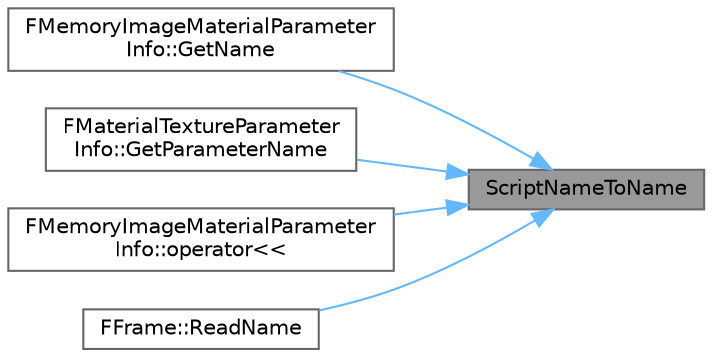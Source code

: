 digraph "ScriptNameToName"
{
 // INTERACTIVE_SVG=YES
 // LATEX_PDF_SIZE
  bgcolor="transparent";
  edge [fontname=Helvetica,fontsize=10,labelfontname=Helvetica,labelfontsize=10];
  node [fontname=Helvetica,fontsize=10,shape=box,height=0.2,width=0.4];
  rankdir="RL";
  Node1 [id="Node000001",label="ScriptNameToName",height=0.2,width=0.4,color="gray40", fillcolor="grey60", style="filled", fontcolor="black",tooltip=" "];
  Node1 -> Node2 [id="edge1_Node000001_Node000002",dir="back",color="steelblue1",style="solid",tooltip=" "];
  Node2 [id="Node000002",label="FMemoryImageMaterialParameter\lInfo::GetName",height=0.2,width=0.4,color="grey40", fillcolor="white", style="filled",URL="$db/d97/structFMemoryImageMaterialParameterInfo.html#a045919f1f98956f2ad0a99ef0b55551c",tooltip=" "];
  Node1 -> Node3 [id="edge2_Node000001_Node000003",dir="back",color="steelblue1",style="solid",tooltip=" "];
  Node3 [id="Node000003",label="FMaterialTextureParameter\lInfo::GetParameterName",height=0.2,width=0.4,color="grey40", fillcolor="white", style="filled",URL="$df/d7c/classFMaterialTextureParameterInfo.html#a4583b37686dce63bbc0df7aa51c6b7e2",tooltip=" "];
  Node1 -> Node4 [id="edge3_Node000001_Node000004",dir="back",color="steelblue1",style="solid",tooltip=" "];
  Node4 [id="Node000004",label="FMemoryImageMaterialParameter\lInfo::operator\<\<",height=0.2,width=0.4,color="grey40", fillcolor="white", style="filled",URL="$db/d97/structFMemoryImageMaterialParameterInfo.html#a8a0e8b24fb9c55c16ee1b9e2e0979494",tooltip=" "];
  Node1 -> Node5 [id="edge4_Node000001_Node000005",dir="back",color="steelblue1",style="solid",tooltip=" "];
  Node5 [id="Node000005",label="FFrame::ReadName",height=0.2,width=0.4,color="grey40", fillcolor="white", style="filled",URL="$d0/d68/structFFrame.html#a7d11527b54a950fd599e8e40c927ac8a",tooltip=" "];
}
